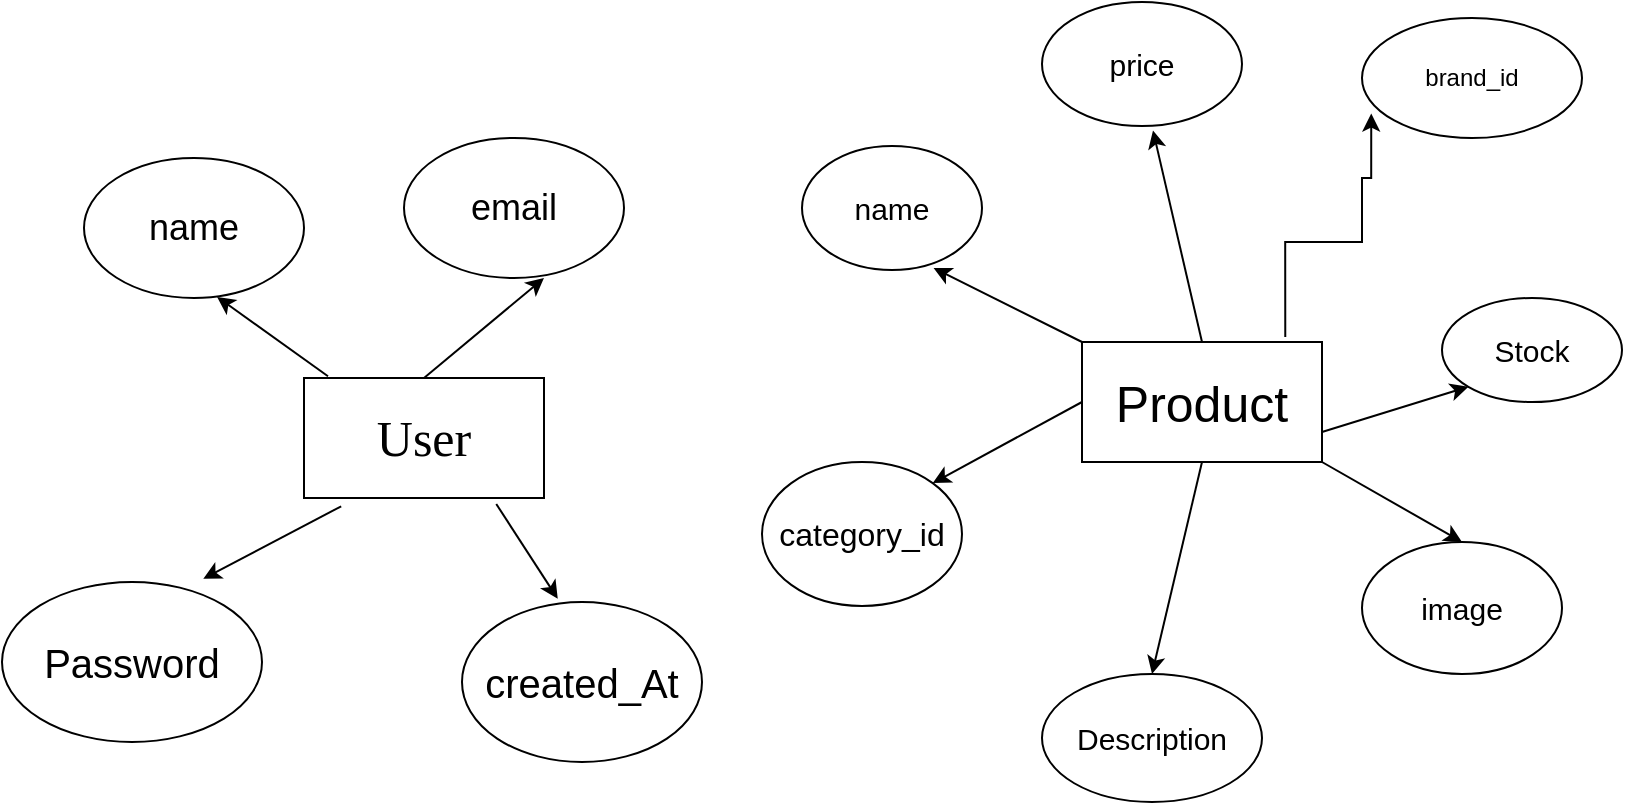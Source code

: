 <mxfile version="22.0.3" type="device">
  <diagram name="Page-1" id="UKu5gielIQKuHN34CxPH">
    <mxGraphModel dx="1105" dy="654" grid="1" gridSize="10" guides="1" tooltips="1" connect="1" arrows="1" fold="1" page="1" pageScale="1" pageWidth="850" pageHeight="1100" math="0" shadow="0">
      <root>
        <mxCell id="0" />
        <mxCell id="1" parent="0" />
        <mxCell id="c3oBENp9I_pLSQGZqtol-1" value="&lt;font face=&quot;Lucida Console&quot; style=&quot;font-size: 25px;&quot;&gt;User&lt;/font&gt;" style="rounded=0;whiteSpace=wrap;html=1;" vertex="1" parent="1">
          <mxGeometry x="161" y="238" width="120" height="60" as="geometry" />
        </mxCell>
        <mxCell id="c3oBENp9I_pLSQGZqtol-3" value="&lt;font style=&quot;font-size: 18px;&quot;&gt;name&lt;/font&gt;" style="ellipse;whiteSpace=wrap;html=1;" vertex="1" parent="1">
          <mxGeometry x="51" y="128" width="110" height="70" as="geometry" />
        </mxCell>
        <mxCell id="c3oBENp9I_pLSQGZqtol-4" value="" style="endArrow=classic;html=1;rounded=0;entryX=0.605;entryY=0.992;entryDx=0;entryDy=0;entryPerimeter=0;exitX=0.1;exitY=-0.015;exitDx=0;exitDy=0;exitPerimeter=0;" edge="1" parent="1" source="c3oBENp9I_pLSQGZqtol-1" target="c3oBENp9I_pLSQGZqtol-3">
          <mxGeometry width="50" height="50" relative="1" as="geometry">
            <mxPoint x="211" y="268" as="sourcePoint" />
            <mxPoint x="181" y="238" as="targetPoint" />
          </mxGeometry>
        </mxCell>
        <mxCell id="c3oBENp9I_pLSQGZqtol-5" value="&lt;font style=&quot;font-size: 18px;&quot;&gt;email&lt;/font&gt;" style="ellipse;whiteSpace=wrap;html=1;" vertex="1" parent="1">
          <mxGeometry x="211" y="118" width="110" height="70" as="geometry" />
        </mxCell>
        <mxCell id="c3oBENp9I_pLSQGZqtol-6" value="" style="endArrow=classic;html=1;rounded=0;exitX=0.5;exitY=0;exitDx=0;exitDy=0;" edge="1" parent="1" source="c3oBENp9I_pLSQGZqtol-1">
          <mxGeometry width="50" height="50" relative="1" as="geometry">
            <mxPoint x="231" y="238" as="sourcePoint" />
            <mxPoint x="281" y="188" as="targetPoint" />
          </mxGeometry>
        </mxCell>
        <mxCell id="c3oBENp9I_pLSQGZqtol-7" value="&lt;font style=&quot;font-size: 20px;&quot;&gt;Password&lt;/font&gt;" style="ellipse;whiteSpace=wrap;html=1;" vertex="1" parent="1">
          <mxGeometry x="10" y="340" width="130" height="80" as="geometry" />
        </mxCell>
        <mxCell id="c3oBENp9I_pLSQGZqtol-8" value="" style="endArrow=classic;html=1;rounded=0;entryX=0.774;entryY=-0.02;entryDx=0;entryDy=0;entryPerimeter=0;exitX=0.155;exitY=1.069;exitDx=0;exitDy=0;exitPerimeter=0;" edge="1" parent="1" source="c3oBENp9I_pLSQGZqtol-1" target="c3oBENp9I_pLSQGZqtol-7">
          <mxGeometry width="50" height="50" relative="1" as="geometry">
            <mxPoint x="251" y="388" as="sourcePoint" />
            <mxPoint x="301" y="338" as="targetPoint" />
          </mxGeometry>
        </mxCell>
        <mxCell id="c3oBENp9I_pLSQGZqtol-2" value="&lt;font style=&quot;font-size: 25px;&quot;&gt;Product&lt;/font&gt;" style="rounded=0;whiteSpace=wrap;html=1;" vertex="1" parent="1">
          <mxGeometry x="550" y="220" width="120" height="60" as="geometry" />
        </mxCell>
        <mxCell id="c3oBENp9I_pLSQGZqtol-9" value="&lt;font style=&quot;font-size: 20px;&quot;&gt;created_At&lt;/font&gt;" style="ellipse;whiteSpace=wrap;html=1;" vertex="1" parent="1">
          <mxGeometry x="240" y="350" width="120" height="80" as="geometry" />
        </mxCell>
        <mxCell id="c3oBENp9I_pLSQGZqtol-10" value="" style="endArrow=classic;html=1;rounded=0;entryX=0.399;entryY=-0.02;entryDx=0;entryDy=0;entryPerimeter=0;" edge="1" parent="1" target="c3oBENp9I_pLSQGZqtol-9">
          <mxGeometry width="50" height="50" relative="1" as="geometry">
            <mxPoint x="257.14" y="301" as="sourcePoint" />
            <mxPoint x="240" y="380" as="targetPoint" />
          </mxGeometry>
        </mxCell>
        <mxCell id="c3oBENp9I_pLSQGZqtol-12" value="&lt;font style=&quot;font-size: 15px;&quot;&gt;name&lt;/font&gt;" style="ellipse;whiteSpace=wrap;html=1;" vertex="1" parent="1">
          <mxGeometry x="410" y="122" width="90" height="62" as="geometry" />
        </mxCell>
        <mxCell id="c3oBENp9I_pLSQGZqtol-13" value="" style="endArrow=classic;html=1;rounded=0;exitX=0;exitY=0;exitDx=0;exitDy=0;entryX=0.731;entryY=0.984;entryDx=0;entryDy=0;entryPerimeter=0;" edge="1" parent="1" source="c3oBENp9I_pLSQGZqtol-2" target="c3oBENp9I_pLSQGZqtol-12">
          <mxGeometry width="50" height="50" relative="1" as="geometry">
            <mxPoint x="430" y="240" as="sourcePoint" />
            <mxPoint x="480" y="190" as="targetPoint" />
          </mxGeometry>
        </mxCell>
        <mxCell id="c3oBENp9I_pLSQGZqtol-14" value="&lt;font style=&quot;font-size: 15px;&quot;&gt;price&lt;/font&gt;" style="ellipse;whiteSpace=wrap;html=1;" vertex="1" parent="1">
          <mxGeometry x="530" y="50" width="100" height="62" as="geometry" />
        </mxCell>
        <mxCell id="c3oBENp9I_pLSQGZqtol-16" value="" style="endArrow=classic;html=1;rounded=0;exitX=0.5;exitY=0;exitDx=0;exitDy=0;entryX=0.555;entryY=1.036;entryDx=0;entryDy=0;entryPerimeter=0;" edge="1" parent="1" source="c3oBENp9I_pLSQGZqtol-2" target="c3oBENp9I_pLSQGZqtol-14">
          <mxGeometry width="50" height="50" relative="1" as="geometry">
            <mxPoint x="670" y="239" as="sourcePoint" />
            <mxPoint x="586" y="180" as="targetPoint" />
          </mxGeometry>
        </mxCell>
        <mxCell id="c3oBENp9I_pLSQGZqtol-17" value="&lt;font style=&quot;font-size: 16px;&quot;&gt;category_id&lt;/font&gt;" style="ellipse;whiteSpace=wrap;html=1;" vertex="1" parent="1">
          <mxGeometry x="390" y="280" width="100" height="72" as="geometry" />
        </mxCell>
        <mxCell id="c3oBENp9I_pLSQGZqtol-18" value="" style="endArrow=classic;html=1;rounded=0;exitX=0;exitY=0.5;exitDx=0;exitDy=0;entryX=1;entryY=0;entryDx=0;entryDy=0;" edge="1" parent="1" source="c3oBENp9I_pLSQGZqtol-2" target="c3oBENp9I_pLSQGZqtol-17">
          <mxGeometry width="50" height="50" relative="1" as="geometry">
            <mxPoint x="550" y="280" as="sourcePoint" />
            <mxPoint x="460.0" y="298" as="targetPoint" />
          </mxGeometry>
        </mxCell>
        <mxCell id="c3oBENp9I_pLSQGZqtol-19" value="&lt;font style=&quot;font-size: 15px;&quot;&gt;image&lt;/font&gt;" style="ellipse;whiteSpace=wrap;html=1;" vertex="1" parent="1">
          <mxGeometry x="690" y="320" width="100" height="66" as="geometry" />
        </mxCell>
        <mxCell id="c3oBENp9I_pLSQGZqtol-20" value="" style="endArrow=classic;html=1;rounded=0;exitX=1;exitY=1;exitDx=0;exitDy=0;entryX=0.5;entryY=0;entryDx=0;entryDy=0;" edge="1" parent="1" source="c3oBENp9I_pLSQGZqtol-2" target="c3oBENp9I_pLSQGZqtol-19">
          <mxGeometry width="50" height="50" relative="1" as="geometry">
            <mxPoint x="730" y="316" as="sourcePoint" />
            <mxPoint x="696" y="198" as="targetPoint" />
          </mxGeometry>
        </mxCell>
        <mxCell id="c3oBENp9I_pLSQGZqtol-21" value="brand_id" style="ellipse;whiteSpace=wrap;html=1;" vertex="1" parent="1">
          <mxGeometry x="690" y="58" width="110" height="60" as="geometry" />
        </mxCell>
        <mxCell id="c3oBENp9I_pLSQGZqtol-24" style="edgeStyle=orthogonalEdgeStyle;rounded=0;orthogonalLoop=1;jettySize=auto;html=1;entryX=0.042;entryY=0.796;entryDx=0;entryDy=0;entryPerimeter=0;exitX=0.847;exitY=-0.042;exitDx=0;exitDy=0;exitPerimeter=0;" edge="1" parent="1" source="c3oBENp9I_pLSQGZqtol-2" target="c3oBENp9I_pLSQGZqtol-21">
          <mxGeometry relative="1" as="geometry">
            <mxPoint x="650" y="230" as="sourcePoint" />
            <mxPoint x="690" y="258" as="targetPoint" />
            <Array as="points">
              <mxPoint x="652" y="170" />
              <mxPoint x="690" y="170" />
              <mxPoint x="690" y="138" />
            </Array>
          </mxGeometry>
        </mxCell>
        <mxCell id="c3oBENp9I_pLSQGZqtol-25" value="&lt;font style=&quot;font-size: 15px;&quot;&gt;Stock&lt;/font&gt;" style="ellipse;whiteSpace=wrap;html=1;" vertex="1" parent="1">
          <mxGeometry x="730" y="198" width="90" height="52" as="geometry" />
        </mxCell>
        <mxCell id="c3oBENp9I_pLSQGZqtol-26" value="" style="endArrow=classic;html=1;rounded=0;exitX=1;exitY=0.75;exitDx=0;exitDy=0;entryX=0;entryY=1;entryDx=0;entryDy=0;" edge="1" parent="1" source="c3oBENp9I_pLSQGZqtol-2" target="c3oBENp9I_pLSQGZqtol-25">
          <mxGeometry width="50" height="50" relative="1" as="geometry">
            <mxPoint x="700" y="300" as="sourcePoint" />
            <mxPoint x="750" y="250" as="targetPoint" />
          </mxGeometry>
        </mxCell>
        <mxCell id="c3oBENp9I_pLSQGZqtol-27" value="&lt;font style=&quot;font-size: 15px;&quot;&gt;Description&lt;/font&gt;" style="ellipse;whiteSpace=wrap;html=1;" vertex="1" parent="1">
          <mxGeometry x="530" y="386" width="110" height="64" as="geometry" />
        </mxCell>
        <mxCell id="c3oBENp9I_pLSQGZqtol-29" value="" style="endArrow=classic;html=1;rounded=0;entryX=0.5;entryY=0;entryDx=0;entryDy=0;exitX=0.5;exitY=1;exitDx=0;exitDy=0;" edge="1" parent="1" source="c3oBENp9I_pLSQGZqtol-2" target="c3oBENp9I_pLSQGZqtol-27">
          <mxGeometry width="50" height="50" relative="1" as="geometry">
            <mxPoint x="520" y="380" as="sourcePoint" />
            <mxPoint x="570" y="330" as="targetPoint" />
          </mxGeometry>
        </mxCell>
      </root>
    </mxGraphModel>
  </diagram>
</mxfile>
